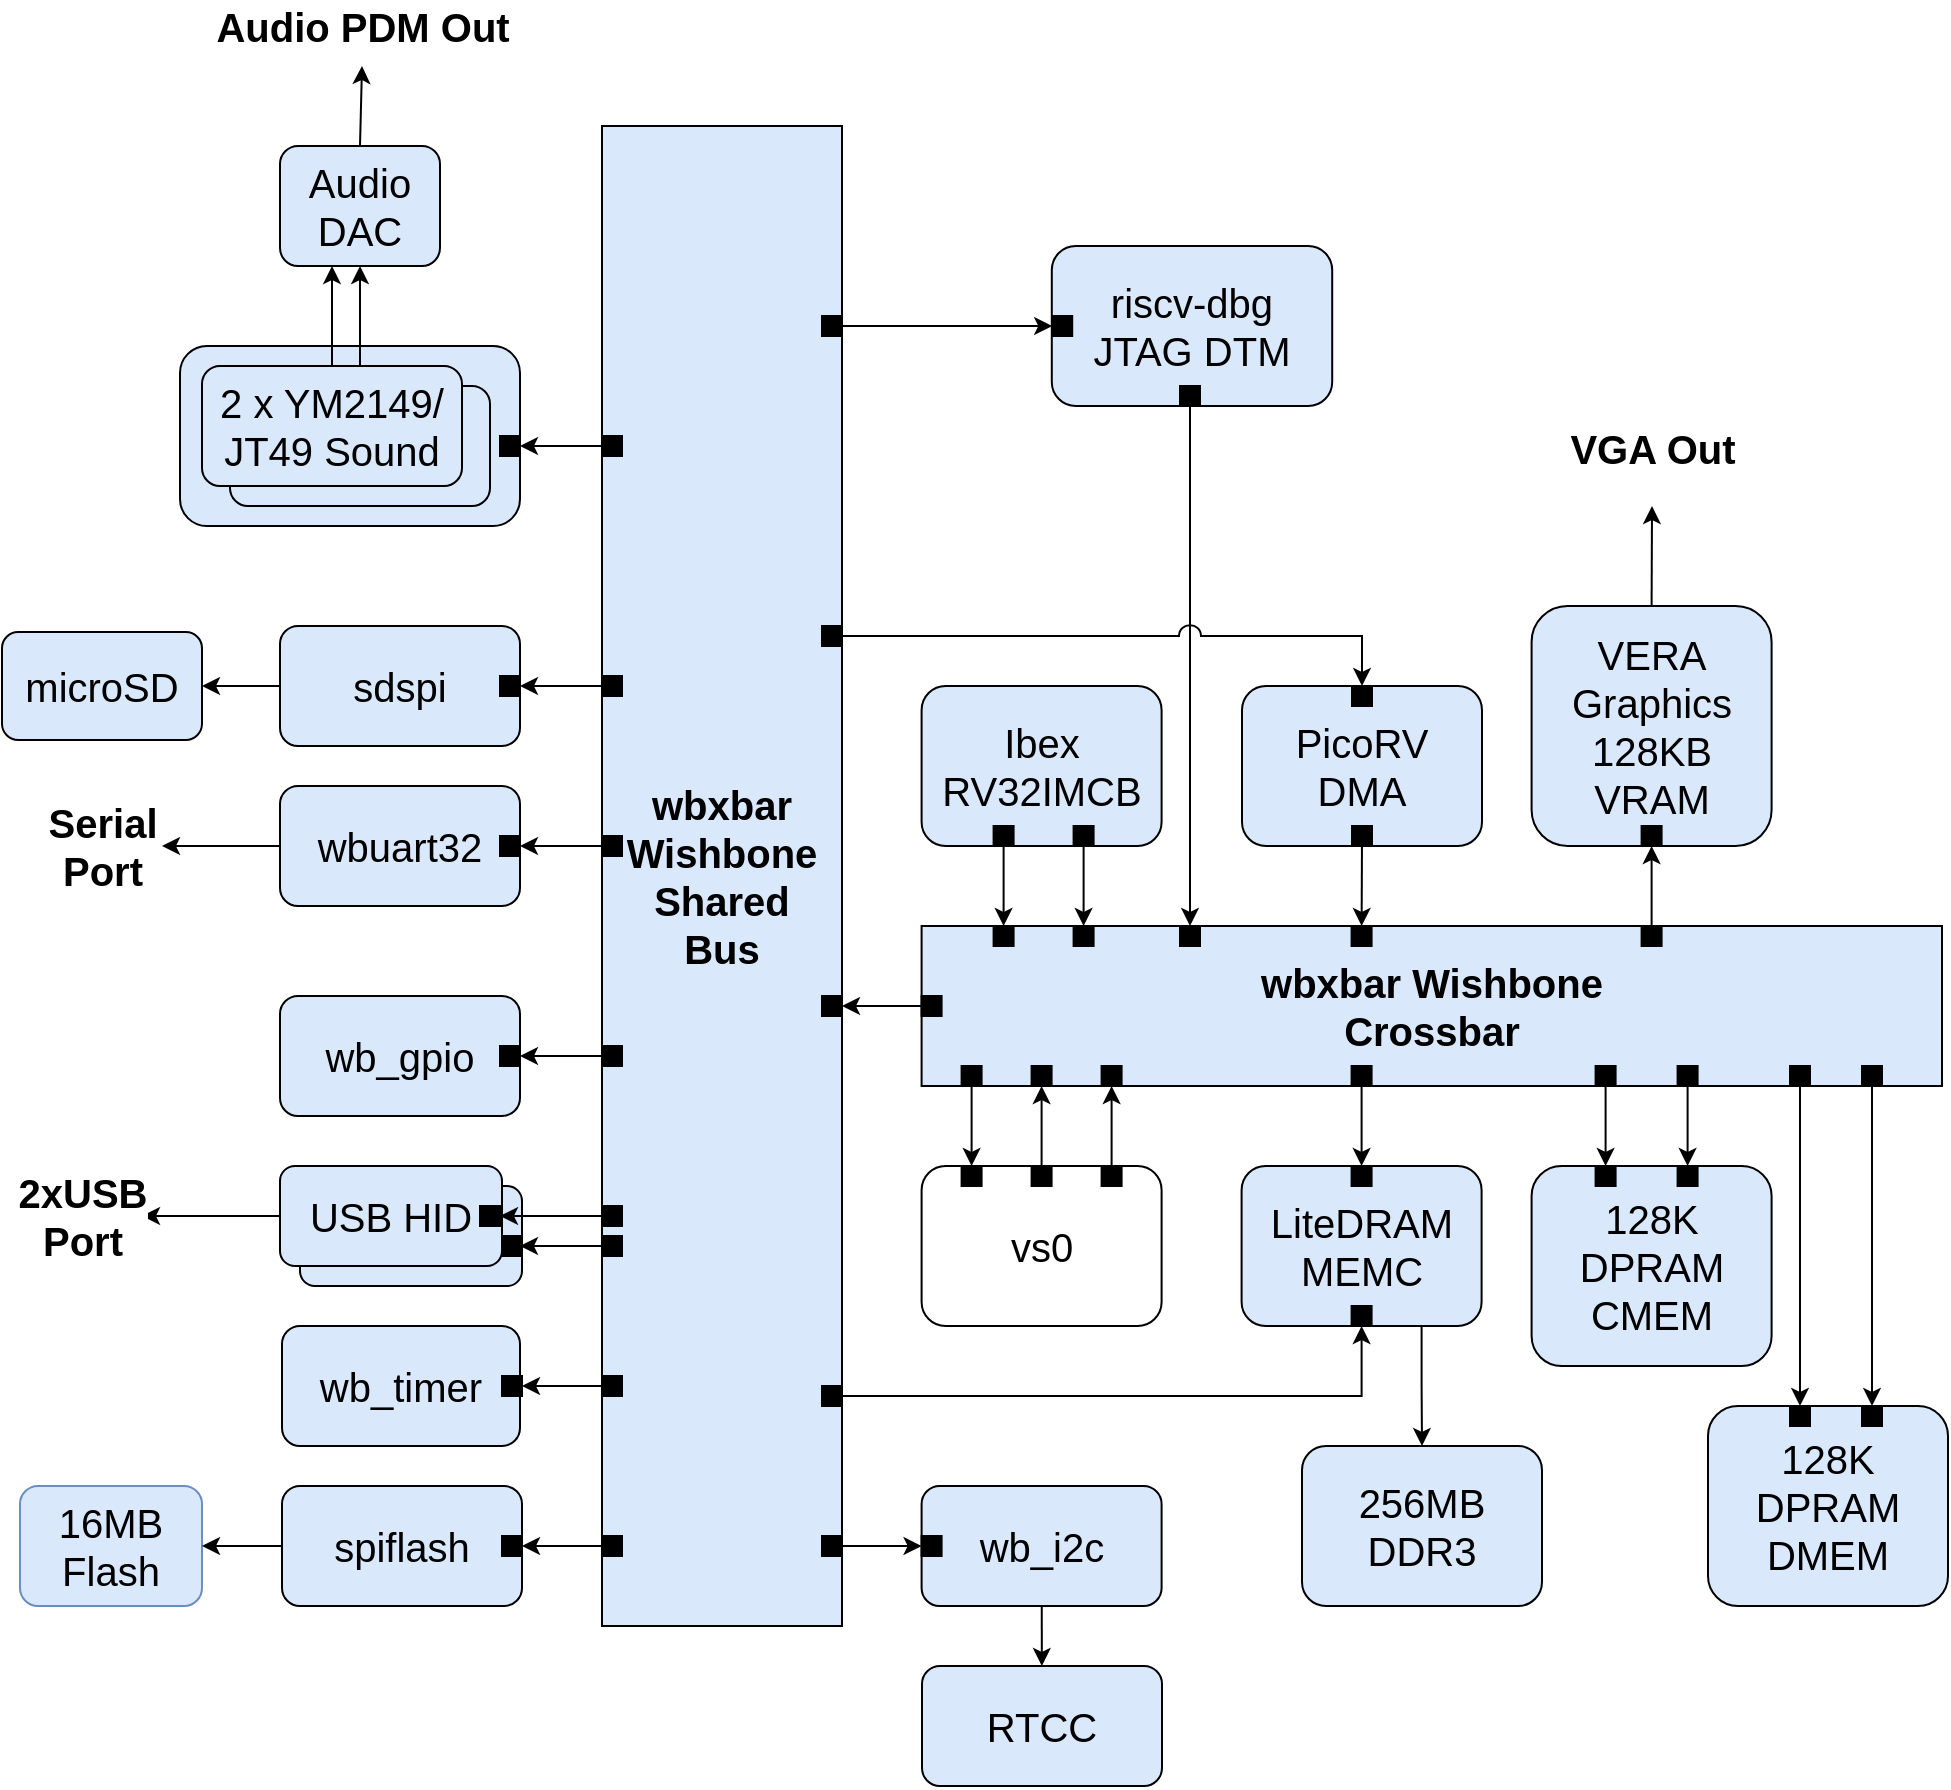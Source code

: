 <mxfile version="24.7.17">
  <diagram id="0d0418cf-194d-6f34-59b4-59e4f961d9f4" name="Page-1">
    <mxGraphModel dx="2920" dy="2419" grid="1" gridSize="10" guides="1" tooltips="1" connect="1" arrows="1" fold="1" page="1" pageScale="1" pageWidth="850" pageHeight="1100" background="#ffffff" math="0" shadow="0">
      <root>
        <mxCell id="0" />
        <mxCell id="1" parent="0" />
        <mxCell id="FLBWLRREEo4RobXQaIjN-500" value="" style="rounded=1;whiteSpace=wrap;html=1;fontSize=20;fillColor=#DAE8FC;" parent="1" vertex="1">
          <mxGeometry x="-371" y="-130" width="170" height="90" as="geometry" />
        </mxCell>
        <mxCell id="FLBWLRREEo4RobXQaIjN-583" value="" style="endArrow=classic;html=1;rounded=0;fontSize=20;" parent="1" source="FLBWLRREEo4RobXQaIjN-495" target="FLBWLRREEo4RobXQaIjN-580" edge="1">
          <mxGeometry width="50" height="50" relative="1" as="geometry">
            <mxPoint x="-280" y="-80" as="sourcePoint" />
            <mxPoint x="-230" y="-90" as="targetPoint" />
          </mxGeometry>
        </mxCell>
        <mxCell id="FLBWLRREEo4RobXQaIjN-495" value="YM2149" style="rounded=1;whiteSpace=wrap;html=1;fontSize=20;fillColor=#DAE8FC;" parent="1" vertex="1">
          <mxGeometry x="-346" y="-110" width="130" height="60" as="geometry" />
        </mxCell>
        <mxCell id="FLBWLRREEo4RobXQaIjN-517" value="USB HID" style="rounded=1;whiteSpace=wrap;html=1;fontSize=20;fillColor=#dae8fc;strokeColor=#000000;" parent="1" vertex="1">
          <mxGeometry x="-311" y="290" width="111" height="50" as="geometry" />
        </mxCell>
        <mxCell id="FLBWLRREEo4RobXQaIjN-560" value="" style="rounded=0;whiteSpace=wrap;html=1;fontSize=20;fillColor=#000000;strokeColor=#000000;" parent="1" vertex="1">
          <mxGeometry x="-211" y="315" width="10" height="10" as="geometry" />
        </mxCell>
        <mxCell id="FLBWLRREEo4RobXQaIjN-397" value="wbxbar Wishbone&lt;br&gt;Crossbar" style="rounded=0;whiteSpace=wrap;html=1;fontSize=20;fontStyle=1;fillColor=#DAE8FC;" parent="1" vertex="1">
          <mxGeometry x="-0.2" y="160" width="510.2" height="80" as="geometry" />
        </mxCell>
        <mxCell id="FLBWLRREEo4RobXQaIjN-398" value="128K&lt;br&gt;DPRAM&lt;br&gt;CMEM" style="rounded=1;whiteSpace=wrap;html=1;fontSize=20;fillColor=#DAE8FC;" parent="1" vertex="1">
          <mxGeometry x="304.8" y="280" width="120" height="100" as="geometry" />
        </mxCell>
        <mxCell id="FLBWLRREEo4RobXQaIjN-399" value="128K&lt;br&gt;DPRAM&lt;br&gt;DMEM" style="rounded=1;whiteSpace=wrap;html=1;fontSize=20;fillColor=#DAE8FC;" parent="1" vertex="1">
          <mxGeometry x="393" y="400" width="120" height="100" as="geometry" />
        </mxCell>
        <mxCell id="FLBWLRREEo4RobXQaIjN-400" value="Ibex&lt;br style=&quot;font-size: 20px&quot;&gt;RV32IMCB&lt;br style=&quot;font-size: 20px&quot;&gt;" style="rounded=1;whiteSpace=wrap;html=1;fontSize=20;fillColor=#dae8fc;strokeColor=#000000;" parent="1" vertex="1">
          <mxGeometry x="-0.2" y="40" width="120" height="80" as="geometry" />
        </mxCell>
        <mxCell id="FLBWLRREEo4RobXQaIjN-401" value="riscv-dbg&lt;br style=&quot;font-size: 20px;&quot;&gt;JTAG DTM&lt;br style=&quot;font-size: 20px;&quot;&gt;" style="rounded=1;whiteSpace=wrap;html=1;fontSize=20;fillColor=#DAE8FC;strokeColor=default;" parent="1" vertex="1">
          <mxGeometry x="64.9" y="-180" width="140.2" height="80" as="geometry" />
        </mxCell>
        <mxCell id="FLBWLRREEo4RobXQaIjN-402" value="LiteDRAM MEMC" style="rounded=1;whiteSpace=wrap;html=1;fontSize=20;fillColor=#DAE8FC;strokeColor=default;" parent="1" vertex="1">
          <mxGeometry x="159.8" y="280" width="120" height="80" as="geometry" />
        </mxCell>
        <mxCell id="FLBWLRREEo4RobXQaIjN-403" value="PicoRV&lt;br&gt;DMA" style="rounded=1;whiteSpace=wrap;html=1;fontSize=20;fillColor=#DAE8FC;" parent="1" vertex="1">
          <mxGeometry x="160" y="40" width="120" height="80" as="geometry" />
        </mxCell>
        <mxCell id="FLBWLRREEo4RobXQaIjN-404" value="VERA Graphics&lt;br&gt;128KB VRAM&lt;br&gt;" style="rounded=1;whiteSpace=wrap;html=1;fontSize=20;fillColor=#dae8fc;strokeColor=#000000;" parent="1" vertex="1">
          <mxGeometry x="304.8" width="120" height="120" as="geometry" />
        </mxCell>
        <mxCell id="FLBWLRREEo4RobXQaIjN-405" value="vs0" style="rounded=1;whiteSpace=wrap;html=1;fontSize=20;" parent="1" vertex="1">
          <mxGeometry x="-0.2" y="280" width="120" height="80" as="geometry" />
        </mxCell>
        <mxCell id="FLBWLRREEo4RobXQaIjN-419" value="" style="rounded=0;whiteSpace=wrap;html=1;fontSize=20;fillColor=#000000;" parent="1" vertex="1">
          <mxGeometry x="35.8" y="160" width="10" height="10" as="geometry" />
        </mxCell>
        <mxCell id="FLBWLRREEo4RobXQaIjN-422" value="" style="endArrow=classic;html=1;rounded=0;fontSize=20;" parent="1" source="FLBWLRREEo4RobXQaIjN-441" edge="1">
          <mxGeometry width="50" height="50" relative="1" as="geometry">
            <mxPoint x="40.8" y="130" as="sourcePoint" />
            <mxPoint x="40.8" y="160" as="targetPoint" />
          </mxGeometry>
        </mxCell>
        <mxCell id="FLBWLRREEo4RobXQaIjN-429" value="" style="endArrow=classic;html=1;rounded=0;fontSize=20;" parent="1" source="FLBWLRREEo4RobXQaIjN-442" target="FLBWLRREEo4RobXQaIjN-430" edge="1">
          <mxGeometry width="50" height="50" relative="1" as="geometry">
            <mxPoint x="80.8" y="130" as="sourcePoint" />
            <mxPoint x="-185.2" y="195" as="targetPoint" />
          </mxGeometry>
        </mxCell>
        <mxCell id="FLBWLRREEo4RobXQaIjN-430" value="" style="rounded=0;whiteSpace=wrap;html=1;fontSize=20;fillColor=#000000;" parent="1" vertex="1">
          <mxGeometry x="75.8" y="160" width="10" height="10" as="geometry" />
        </mxCell>
        <mxCell id="FLBWLRREEo4RobXQaIjN-432" value="" style="rounded=0;whiteSpace=wrap;html=1;fontSize=20;fillColor=#000000;" parent="1" vertex="1">
          <mxGeometry x="129" y="-110" width="10" height="10" as="geometry" />
        </mxCell>
        <mxCell id="FLBWLRREEo4RobXQaIjN-434" value="" style="endArrow=classic;html=1;rounded=0;fontSize=20;edgeStyle=orthogonalEdgeStyle;entryX=0.5;entryY=0;entryDx=0;entryDy=0;" parent="1" source="FLBWLRREEo4RobXQaIjN-432" target="vOdKWW2uF6KcDU7mGMfG-5" edge="1">
          <mxGeometry width="50" height="50" relative="1" as="geometry">
            <mxPoint x="-226.1" y="280" as="sourcePoint" />
            <mxPoint x="-176.1" y="230" as="targetPoint" />
          </mxGeometry>
        </mxCell>
        <mxCell id="FLBWLRREEo4RobXQaIjN-441" value="" style="rounded=0;whiteSpace=wrap;html=1;fontSize=20;fillColor=#000000;" parent="1" vertex="1">
          <mxGeometry x="35.8" y="110" width="10" height="10" as="geometry" />
        </mxCell>
        <mxCell id="FLBWLRREEo4RobXQaIjN-442" value="" style="rounded=0;whiteSpace=wrap;html=1;fontSize=20;fillColor=#000000;" parent="1" vertex="1">
          <mxGeometry x="75.8" y="110" width="10" height="10" as="geometry" />
        </mxCell>
        <mxCell id="FLBWLRREEo4RobXQaIjN-444" value="" style="rounded=0;whiteSpace=wrap;html=1;fontSize=20;fillColor=#000000;" parent="1" vertex="1">
          <mxGeometry x="359.8" y="160" width="10" height="10" as="geometry" />
        </mxCell>
        <mxCell id="FLBWLRREEo4RobXQaIjN-445" value="" style="rounded=0;whiteSpace=wrap;html=1;fontSize=20;fillColor=#000000;" parent="1" vertex="1">
          <mxGeometry x="359.8" y="110" width="10" height="10" as="geometry" />
        </mxCell>
        <mxCell id="FLBWLRREEo4RobXQaIjN-446" value="" style="endArrow=classic;html=1;rounded=0;fontSize=20;" parent="1" source="FLBWLRREEo4RobXQaIjN-444" target="FLBWLRREEo4RobXQaIjN-445" edge="1">
          <mxGeometry width="50" height="50" relative="1" as="geometry">
            <mxPoint x="114.8" y="370" as="sourcePoint" />
            <mxPoint x="164.8" y="320" as="targetPoint" />
          </mxGeometry>
        </mxCell>
        <mxCell id="FLBWLRREEo4RobXQaIjN-448" value="" style="rounded=0;whiteSpace=wrap;html=1;fontSize=20;fillColor=#000000;" parent="1" vertex="1">
          <mxGeometry x="215.0" y="110" width="10" height="10" as="geometry" />
        </mxCell>
        <mxCell id="FLBWLRREEo4RobXQaIjN-449" value="" style="rounded=0;whiteSpace=wrap;html=1;fontSize=20;fillColor=#000000;" parent="1" vertex="1">
          <mxGeometry x="214.8" y="160" width="10" height="10" as="geometry" />
        </mxCell>
        <mxCell id="FLBWLRREEo4RobXQaIjN-450" value="" style="endArrow=classic;html=1;rounded=0;fontSize=20;" parent="1" source="FLBWLRREEo4RobXQaIjN-448" target="FLBWLRREEo4RobXQaIjN-449" edge="1">
          <mxGeometry width="50" height="50" relative="1" as="geometry">
            <mxPoint x="129.8" y="270" as="sourcePoint" />
            <mxPoint x="179.8" y="220" as="targetPoint" />
          </mxGeometry>
        </mxCell>
        <mxCell id="FLBWLRREEo4RobXQaIjN-455" value="" style="rounded=0;whiteSpace=wrap;html=1;fontSize=20;fillColor=#000000;" parent="1" vertex="1">
          <mxGeometry x="19.8" y="280" width="10" height="10" as="geometry" />
        </mxCell>
        <mxCell id="FLBWLRREEo4RobXQaIjN-456" value="" style="rounded=0;whiteSpace=wrap;html=1;fontSize=20;fillColor=#000000;" parent="1" vertex="1">
          <mxGeometry x="19.8" y="230" width="10" height="10" as="geometry" />
        </mxCell>
        <mxCell id="FLBWLRREEo4RobXQaIjN-457" value="" style="endArrow=classic;html=1;rounded=0;fontSize=20;" parent="1" source="FLBWLRREEo4RobXQaIjN-456" target="FLBWLRREEo4RobXQaIjN-455" edge="1">
          <mxGeometry width="50" height="50" relative="1" as="geometry">
            <mxPoint x="123.8" y="280" as="sourcePoint" />
            <mxPoint x="173.8" y="230" as="targetPoint" />
          </mxGeometry>
        </mxCell>
        <mxCell id="FLBWLRREEo4RobXQaIjN-459" value="" style="rounded=0;whiteSpace=wrap;html=1;fontSize=20;fillColor=#000000;" parent="1" vertex="1">
          <mxGeometry x="54.8" y="230" width="10" height="10" as="geometry" />
        </mxCell>
        <mxCell id="FLBWLRREEo4RobXQaIjN-460" value="" style="rounded=0;whiteSpace=wrap;html=1;fontSize=20;fillColor=#000000;" parent="1" vertex="1">
          <mxGeometry x="54.8" y="280" width="10" height="10" as="geometry" />
        </mxCell>
        <mxCell id="FLBWLRREEo4RobXQaIjN-461" value="" style="endArrow=classic;html=1;rounded=0;fontSize=20;" parent="1" source="FLBWLRREEo4RobXQaIjN-460" target="FLBWLRREEo4RobXQaIjN-459" edge="1">
          <mxGeometry width="50" height="50" relative="1" as="geometry">
            <mxPoint x="118.8" y="280" as="sourcePoint" />
            <mxPoint x="168.8" y="230" as="targetPoint" />
          </mxGeometry>
        </mxCell>
        <mxCell id="FLBWLRREEo4RobXQaIjN-462" value="" style="rounded=0;whiteSpace=wrap;html=1;fontSize=20;fillColor=#000000;" parent="1" vertex="1">
          <mxGeometry x="214.8" y="280" width="10" height="10" as="geometry" />
        </mxCell>
        <mxCell id="FLBWLRREEo4RobXQaIjN-463" value="" style="rounded=0;whiteSpace=wrap;html=1;fontSize=20;fillColor=#000000;" parent="1" vertex="1">
          <mxGeometry x="214.8" y="230" width="10" height="10" as="geometry" />
        </mxCell>
        <mxCell id="FLBWLRREEo4RobXQaIjN-464" value="" style="endArrow=classic;html=1;rounded=0;fontSize=20;" parent="1" source="FLBWLRREEo4RobXQaIjN-463" target="FLBWLRREEo4RobXQaIjN-462" edge="1">
          <mxGeometry width="50" height="50" relative="1" as="geometry">
            <mxPoint x="139.8" y="280" as="sourcePoint" />
            <mxPoint x="189.8" y="230" as="targetPoint" />
          </mxGeometry>
        </mxCell>
        <mxCell id="FLBWLRREEo4RobXQaIjN-466" value="" style="rounded=0;whiteSpace=wrap;html=1;fontSize=20;fillColor=#000000;" parent="1" vertex="1">
          <mxGeometry x="336.8" y="280" width="10" height="10" as="geometry" />
        </mxCell>
        <mxCell id="FLBWLRREEo4RobXQaIjN-467" value="" style="rounded=0;whiteSpace=wrap;html=1;fontSize=20;fillColor=#000000;" parent="1" vertex="1">
          <mxGeometry x="336.8" y="230" width="10" height="10" as="geometry" />
        </mxCell>
        <mxCell id="FLBWLRREEo4RobXQaIjN-468" value="" style="endArrow=classic;html=1;rounded=0;fontSize=20;" parent="1" source="FLBWLRREEo4RobXQaIjN-467" target="FLBWLRREEo4RobXQaIjN-466" edge="1">
          <mxGeometry width="50" height="50" relative="1" as="geometry">
            <mxPoint x="124.8" y="280" as="sourcePoint" />
            <mxPoint x="174.8" y="230" as="targetPoint" />
          </mxGeometry>
        </mxCell>
        <mxCell id="FLBWLRREEo4RobXQaIjN-469" value="" style="rounded=0;whiteSpace=wrap;html=1;fontSize=20;fillColor=#000000;" parent="1" vertex="1">
          <mxGeometry x="377.8" y="280" width="10" height="10" as="geometry" />
        </mxCell>
        <mxCell id="FLBWLRREEo4RobXQaIjN-470" value="" style="rounded=0;whiteSpace=wrap;html=1;fontSize=20;fillColor=#000000;" parent="1" vertex="1">
          <mxGeometry x="377.8" y="230" width="10" height="10" as="geometry" />
        </mxCell>
        <mxCell id="FLBWLRREEo4RobXQaIjN-471" value="" style="endArrow=classic;html=1;rounded=0;fontSize=20;" parent="1" source="FLBWLRREEo4RobXQaIjN-470" target="FLBWLRREEo4RobXQaIjN-469" edge="1">
          <mxGeometry width="50" height="50" relative="1" as="geometry">
            <mxPoint x="124.8" y="280" as="sourcePoint" />
            <mxPoint x="174.8" y="230" as="targetPoint" />
          </mxGeometry>
        </mxCell>
        <mxCell id="FLBWLRREEo4RobXQaIjN-472" value="" style="rounded=0;whiteSpace=wrap;html=1;fontSize=20;fillColor=#000000;" parent="1" vertex="1">
          <mxGeometry x="434" y="400" width="10" height="10" as="geometry" />
        </mxCell>
        <mxCell id="FLBWLRREEo4RobXQaIjN-473" value="" style="rounded=0;whiteSpace=wrap;html=1;fontSize=20;fillColor=#000000;" parent="1" vertex="1">
          <mxGeometry x="434" y="230" width="10" height="10" as="geometry" />
        </mxCell>
        <mxCell id="FLBWLRREEo4RobXQaIjN-474" value="" style="endArrow=classic;html=1;rounded=0;fontSize=20;" parent="1" source="FLBWLRREEo4RobXQaIjN-473" target="FLBWLRREEo4RobXQaIjN-472" edge="1">
          <mxGeometry width="50" height="50" relative="1" as="geometry">
            <mxPoint x="124.8" y="280" as="sourcePoint" />
            <mxPoint x="174.8" y="230" as="targetPoint" />
          </mxGeometry>
        </mxCell>
        <mxCell id="FLBWLRREEo4RobXQaIjN-475" value="" style="rounded=0;whiteSpace=wrap;html=1;fontSize=20;fillColor=#000000;" parent="1" vertex="1">
          <mxGeometry x="470.0" y="400" width="10" height="10" as="geometry" />
        </mxCell>
        <mxCell id="FLBWLRREEo4RobXQaIjN-476" value="" style="rounded=0;whiteSpace=wrap;html=1;fontSize=20;fillColor=#000000;" parent="1" vertex="1">
          <mxGeometry x="470.0" y="230" width="10" height="10" as="geometry" />
        </mxCell>
        <mxCell id="FLBWLRREEo4RobXQaIjN-477" value="" style="endArrow=classic;html=1;rounded=0;fontSize=20;" parent="1" source="FLBWLRREEo4RobXQaIjN-476" target="FLBWLRREEo4RobXQaIjN-475" edge="1">
          <mxGeometry width="50" height="50" relative="1" as="geometry">
            <mxPoint x="124.8" y="280" as="sourcePoint" />
            <mxPoint x="174.8" y="230" as="targetPoint" />
          </mxGeometry>
        </mxCell>
        <mxCell id="FLBWLRREEo4RobXQaIjN-479" value="&lt;b&gt;wbxbar&lt;br&gt;Wishbone&lt;br&gt;Shared&lt;br&gt;Bus&lt;/b&gt;" style="rounded=0;whiteSpace=wrap;html=1;fontSize=20;fillColor=#DAE8FC;" parent="1" vertex="1">
          <mxGeometry x="-160" y="-240" width="120" height="750" as="geometry" />
        </mxCell>
        <mxCell id="FLBWLRREEo4RobXQaIjN-480" value="" style="rounded=0;whiteSpace=wrap;html=1;fontSize=20;fillColor=#000000;" parent="1" vertex="1">
          <mxGeometry x="-50" y="195" width="10" height="10" as="geometry" />
        </mxCell>
        <mxCell id="FLBWLRREEo4RobXQaIjN-481" value="" style="rounded=0;whiteSpace=wrap;html=1;fontSize=20;fillColor=#000000;" parent="1" vertex="1">
          <mxGeometry x="-0.2" y="195" width="10" height="10" as="geometry" />
        </mxCell>
        <mxCell id="FLBWLRREEo4RobXQaIjN-482" value="" style="endArrow=classic;html=1;rounded=0;fontSize=20;edgeStyle=orthogonalEdgeStyle;" parent="1" source="FLBWLRREEo4RobXQaIjN-481" target="FLBWLRREEo4RobXQaIjN-480" edge="1">
          <mxGeometry width="50" height="50" relative="1" as="geometry">
            <mxPoint x="140" y="400" as="sourcePoint" />
            <mxPoint x="190" y="350" as="targetPoint" />
          </mxGeometry>
        </mxCell>
        <mxCell id="FLBWLRREEo4RobXQaIjN-485" value="" style="rounded=0;whiteSpace=wrap;html=1;fontSize=20;fillColor=#000000;" parent="1" vertex="1">
          <mxGeometry x="65.1" y="-145" width="10" height="10" as="geometry" />
        </mxCell>
        <mxCell id="FLBWLRREEo4RobXQaIjN-486" value="" style="rounded=0;whiteSpace=wrap;html=1;fontSize=20;fillColor=#000000;" parent="1" vertex="1">
          <mxGeometry x="-50" y="-145" width="10" height="10" as="geometry" />
        </mxCell>
        <mxCell id="FLBWLRREEo4RobXQaIjN-487" value="" style="endArrow=classic;html=1;rounded=0;fontSize=20;edgeStyle=orthogonalEdgeStyle;" parent="1" source="FLBWLRREEo4RobXQaIjN-486" target="FLBWLRREEo4RobXQaIjN-485" edge="1">
          <mxGeometry width="50" height="50" relative="1" as="geometry">
            <mxPoint x="140" y="280" as="sourcePoint" />
            <mxPoint x="190" y="230" as="targetPoint" />
          </mxGeometry>
        </mxCell>
        <mxCell id="FLBWLRREEo4RobXQaIjN-489" value="" style="rounded=0;whiteSpace=wrap;html=1;fontSize=20;fillColor=#000000;" parent="1" vertex="1">
          <mxGeometry x="215.0" y="40" width="10" height="10" as="geometry" />
        </mxCell>
        <mxCell id="FLBWLRREEo4RobXQaIjN-490" value="" style="rounded=0;whiteSpace=wrap;html=1;fontSize=20;fillColor=#000000;" parent="1" vertex="1">
          <mxGeometry x="-50" y="10" width="10" height="10" as="geometry" />
        </mxCell>
        <mxCell id="FLBWLRREEo4RobXQaIjN-492" value="" style="rounded=0;whiteSpace=wrap;html=1;fontSize=20;fillColor=#000000;" parent="1" vertex="1">
          <mxGeometry x="214.8" y="350" width="10" height="10" as="geometry" />
        </mxCell>
        <mxCell id="FLBWLRREEo4RobXQaIjN-493" value="" style="rounded=0;whiteSpace=wrap;html=1;fontSize=20;fillColor=#000000;" parent="1" vertex="1">
          <mxGeometry x="-50" y="390" width="10" height="10" as="geometry" />
        </mxCell>
        <mxCell id="FLBWLRREEo4RobXQaIjN-494" value="" style="endArrow=classic;html=1;rounded=0;fontSize=20;edgeStyle=orthogonalEdgeStyle;" parent="1" source="FLBWLRREEo4RobXQaIjN-493" target="FLBWLRREEo4RobXQaIjN-492" edge="1">
          <mxGeometry width="50" height="50" relative="1" as="geometry">
            <mxPoint x="140" y="400" as="sourcePoint" />
            <mxPoint x="190" y="350" as="targetPoint" />
          </mxGeometry>
        </mxCell>
        <mxCell id="FLBWLRREEo4RobXQaIjN-496" value="2 x YM2149/&lt;br&gt;JT49 Sound" style="rounded=1;whiteSpace=wrap;html=1;fontSize=20;fillColor=#DAE8FC;" parent="1" vertex="1">
          <mxGeometry x="-360" y="-120" width="130" height="60" as="geometry" />
        </mxCell>
        <mxCell id="FLBWLRREEo4RobXQaIjN-497" value="" style="rounded=0;whiteSpace=wrap;html=1;fontSize=20;fillColor=#000000;" parent="1" vertex="1">
          <mxGeometry x="-211" y="-85" width="10" height="10" as="geometry" />
        </mxCell>
        <mxCell id="FLBWLRREEo4RobXQaIjN-498" value="" style="rounded=0;whiteSpace=wrap;html=1;fontSize=20;fillColor=#000000;" parent="1" vertex="1">
          <mxGeometry x="-160" y="-85" width="10" height="10" as="geometry" />
        </mxCell>
        <mxCell id="FLBWLRREEo4RobXQaIjN-499" value="" style="endArrow=classic;html=1;rounded=0;fontSize=20;" parent="1" source="FLBWLRREEo4RobXQaIjN-498" target="FLBWLRREEo4RobXQaIjN-497" edge="1">
          <mxGeometry width="50" height="50" relative="1" as="geometry">
            <mxPoint x="140" y="350" as="sourcePoint" />
            <mxPoint x="190" y="300" as="targetPoint" />
          </mxGeometry>
        </mxCell>
        <mxCell id="FLBWLRREEo4RobXQaIjN-501" value="sdspi" style="rounded=1;whiteSpace=wrap;html=1;fontSize=20;fillColor=#DAE8FC;strokeColor=default;" parent="1" vertex="1">
          <mxGeometry x="-321.0" y="10" width="120" height="60" as="geometry" />
        </mxCell>
        <mxCell id="FLBWLRREEo4RobXQaIjN-502" value="" style="rounded=0;whiteSpace=wrap;html=1;fontSize=20;fillColor=#000000;strokeColor=default;" parent="1" vertex="1">
          <mxGeometry x="-211" y="35" width="10" height="10" as="geometry" />
        </mxCell>
        <mxCell id="FLBWLRREEo4RobXQaIjN-503" value="" style="rounded=0;whiteSpace=wrap;html=1;fontSize=20;fillColor=#000000;" parent="1" vertex="1">
          <mxGeometry x="-160" y="35" width="10" height="10" as="geometry" />
        </mxCell>
        <mxCell id="FLBWLRREEo4RobXQaIjN-504" value="" style="endArrow=classic;html=1;rounded=0;fontSize=20;" parent="1" source="FLBWLRREEo4RobXQaIjN-503" target="FLBWLRREEo4RobXQaIjN-502" edge="1">
          <mxGeometry width="50" height="50" relative="1" as="geometry">
            <mxPoint x="140" y="370" as="sourcePoint" />
            <mxPoint x="190" y="320" as="targetPoint" />
          </mxGeometry>
        </mxCell>
        <mxCell id="FLBWLRREEo4RobXQaIjN-505" value="wbuart32" style="rounded=1;whiteSpace=wrap;html=1;fontSize=20;fillColor=#DAE8FC;strokeColor=default;" parent="1" vertex="1">
          <mxGeometry x="-321.0" y="90" width="120" height="60" as="geometry" />
        </mxCell>
        <mxCell id="FLBWLRREEo4RobXQaIjN-506" value="" style="rounded=0;whiteSpace=wrap;html=1;fontSize=20;fillColor=#000000;" parent="1" vertex="1">
          <mxGeometry x="-211" y="115" width="10" height="10" as="geometry" />
        </mxCell>
        <mxCell id="FLBWLRREEo4RobXQaIjN-507" value="" style="rounded=0;whiteSpace=wrap;html=1;fontSize=20;fillColor=#000000;" parent="1" vertex="1">
          <mxGeometry x="-160" y="115" width="10" height="10" as="geometry" />
        </mxCell>
        <mxCell id="FLBWLRREEo4RobXQaIjN-508" value="" style="endArrow=classic;html=1;rounded=0;fontSize=20;" parent="1" source="FLBWLRREEo4RobXQaIjN-507" target="FLBWLRREEo4RobXQaIjN-506" edge="1">
          <mxGeometry width="50" height="50" relative="1" as="geometry">
            <mxPoint x="140" y="370" as="sourcePoint" />
            <mxPoint x="190" y="320" as="targetPoint" />
          </mxGeometry>
        </mxCell>
        <mxCell id="FLBWLRREEo4RobXQaIjN-509" value="wb_gpio" style="rounded=1;whiteSpace=wrap;html=1;fontSize=20;fillColor=#DAE8FC;strokeColor=default;" parent="1" vertex="1">
          <mxGeometry x="-321" y="195" width="120" height="60" as="geometry" />
        </mxCell>
        <mxCell id="FLBWLRREEo4RobXQaIjN-510" value="" style="rounded=0;whiteSpace=wrap;html=1;fontSize=20;fillColor=#000000;" parent="1" vertex="1">
          <mxGeometry x="-211" y="220" width="10" height="10" as="geometry" />
        </mxCell>
        <mxCell id="FLBWLRREEo4RobXQaIjN-511" value="" style="rounded=0;whiteSpace=wrap;html=1;fontSize=20;fillColor=#000000;" parent="1" vertex="1">
          <mxGeometry x="-160" y="220" width="10" height="10" as="geometry" />
        </mxCell>
        <mxCell id="FLBWLRREEo4RobXQaIjN-512" value="" style="endArrow=classic;html=1;rounded=0;fontSize=20;" parent="1" source="FLBWLRREEo4RobXQaIjN-511" target="FLBWLRREEo4RobXQaIjN-510" edge="1">
          <mxGeometry width="50" height="50" relative="1" as="geometry">
            <mxPoint x="140" y="400" as="sourcePoint" />
            <mxPoint x="190" y="350" as="targetPoint" />
          </mxGeometry>
        </mxCell>
        <mxCell id="FLBWLRREEo4RobXQaIjN-513" value="USB HID" style="rounded=1;whiteSpace=wrap;html=1;fontSize=20;fillColor=#dae8fc;strokeColor=#000000;" parent="1" vertex="1">
          <mxGeometry x="-321" y="280" width="111" height="50" as="geometry" />
        </mxCell>
        <mxCell id="FLBWLRREEo4RobXQaIjN-528" value="&lt;font style=&quot;font-size: 20px;&quot;&gt;wb_timer&lt;br style=&quot;font-size: 20px;&quot;&gt;&lt;/font&gt;" style="rounded=1;whiteSpace=wrap;html=1;fillColor=#DAE8FC;strokeColor=default;fontSize=20;" parent="1" vertex="1">
          <mxGeometry x="-320" y="360" width="119" height="60" as="geometry" />
        </mxCell>
        <mxCell id="FLBWLRREEo4RobXQaIjN-532" value="spiflash" style="rounded=1;whiteSpace=wrap;html=1;fontSize=20;align=center;fillColor=#dae8fc;strokeColor=#000000;" parent="1" vertex="1">
          <mxGeometry x="-320" y="440" width="120" height="60" as="geometry" />
        </mxCell>
        <mxCell id="FLBWLRREEo4RobXQaIjN-555" value="" style="endArrow=classic;html=1;rounded=0;fontSize=20;" parent="1" source="FLBWLRREEo4RobXQaIjN-557" target="FLBWLRREEo4RobXQaIjN-556" edge="1">
          <mxGeometry width="50" height="50" relative="1" as="geometry">
            <mxPoint x="-375" y="360" as="sourcePoint" />
            <mxPoint x="-350" y="310" as="targetPoint" />
          </mxGeometry>
        </mxCell>
        <mxCell id="FLBWLRREEo4RobXQaIjN-556" value="" style="rounded=0;whiteSpace=wrap;html=1;fontSize=20;fillColor=#000000;strokeColor=#000000;" parent="1" vertex="1">
          <mxGeometry x="-221" y="300" width="10" height="10" as="geometry" />
        </mxCell>
        <mxCell id="FLBWLRREEo4RobXQaIjN-557" value="" style="rounded=0;whiteSpace=wrap;html=1;fontSize=20;strokeColor=#000000;fillColor=#000000;" parent="1" vertex="1">
          <mxGeometry x="-160" y="300" width="10" height="10" as="geometry" />
        </mxCell>
        <mxCell id="FLBWLRREEo4RobXQaIjN-559" value="" style="endArrow=classic;html=1;rounded=0;fontSize=20;" parent="1" source="FLBWLRREEo4RobXQaIjN-561" target="FLBWLRREEo4RobXQaIjN-560" edge="1">
          <mxGeometry width="50" height="50" relative="1" as="geometry">
            <mxPoint x="-375" y="360" as="sourcePoint" />
            <mxPoint x="-350" y="310" as="targetPoint" />
          </mxGeometry>
        </mxCell>
        <mxCell id="FLBWLRREEo4RobXQaIjN-561" value="" style="rounded=0;whiteSpace=wrap;html=1;fontSize=20;strokeColor=#000000;fillColor=#000000;" parent="1" vertex="1">
          <mxGeometry x="-160" y="315" width="10" height="10" as="geometry" />
        </mxCell>
        <mxCell id="FLBWLRREEo4RobXQaIjN-562" value="" style="endArrow=classic;html=1;rounded=0;fontSize=20;" parent="1" source="FLBWLRREEo4RobXQaIjN-564" target="FLBWLRREEo4RobXQaIjN-563" edge="1">
          <mxGeometry width="50" height="50" relative="1" as="geometry">
            <mxPoint x="-375" y="360" as="sourcePoint" />
            <mxPoint x="-350" y="310" as="targetPoint" />
          </mxGeometry>
        </mxCell>
        <mxCell id="FLBWLRREEo4RobXQaIjN-563" value="" style="rounded=0;whiteSpace=wrap;html=1;fontSize=20;fillColor=#000000;strokeColor=#000000;" parent="1" vertex="1">
          <mxGeometry x="-210" y="385" width="10" height="10" as="geometry" />
        </mxCell>
        <mxCell id="FLBWLRREEo4RobXQaIjN-564" value="" style="rounded=0;whiteSpace=wrap;html=1;fontSize=20;strokeColor=#000000;fillColor=#000000;" parent="1" vertex="1">
          <mxGeometry x="-160" y="385" width="10" height="10" as="geometry" />
        </mxCell>
        <mxCell id="FLBWLRREEo4RobXQaIjN-566" value="" style="endArrow=classic;html=1;rounded=0;fontSize=20;" parent="1" source="FLBWLRREEo4RobXQaIjN-568" target="FLBWLRREEo4RobXQaIjN-567" edge="1">
          <mxGeometry width="50" height="50" relative="1" as="geometry">
            <mxPoint x="-375" y="360" as="sourcePoint" />
            <mxPoint x="-350" y="310" as="targetPoint" />
          </mxGeometry>
        </mxCell>
        <mxCell id="FLBWLRREEo4RobXQaIjN-567" value="" style="rounded=0;whiteSpace=wrap;html=1;fontSize=20;fillColor=#000000;strokeColor=#000000;" parent="1" vertex="1">
          <mxGeometry x="-210" y="465" width="10" height="10" as="geometry" />
        </mxCell>
        <mxCell id="FLBWLRREEo4RobXQaIjN-568" value="" style="rounded=0;whiteSpace=wrap;html=1;fontSize=20;strokeColor=#000000;fillColor=#000000;" parent="1" vertex="1">
          <mxGeometry x="-160" y="465" width="10" height="10" as="geometry" />
        </mxCell>
        <mxCell id="FLBWLRREEo4RobXQaIjN-578" value="256MB DDR3" style="rounded=1;whiteSpace=wrap;html=1;fontSize=20;fillColor=#DAE8FC;strokeColor=default;" parent="1" vertex="1">
          <mxGeometry x="190" y="420" width="120" height="80" as="geometry" />
        </mxCell>
        <mxCell id="FLBWLRREEo4RobXQaIjN-579" value="" style="endArrow=classic;html=1;rounded=0;fontSize=20;exitX=0.75;exitY=1;exitDx=0;exitDy=0;entryX=0.5;entryY=0;entryDx=0;entryDy=0;edgeStyle=orthogonalEdgeStyle;" parent="1" source="FLBWLRREEo4RobXQaIjN-402" target="FLBWLRREEo4RobXQaIjN-578" edge="1">
          <mxGeometry width="50" height="50" relative="1" as="geometry">
            <mxPoint x="240" y="500" as="sourcePoint" />
            <mxPoint x="290" y="450" as="targetPoint" />
          </mxGeometry>
        </mxCell>
        <mxCell id="FLBWLRREEo4RobXQaIjN-580" value="Audio DAC" style="rounded=1;whiteSpace=wrap;html=1;fontColor=#000000;strokeColor=#000000;strokeWidth=1;fillColor=#DAE8FC;fontSize=20;" parent="1" vertex="1">
          <mxGeometry x="-321" y="-230" width="80" height="60" as="geometry" />
        </mxCell>
        <mxCell id="FLBWLRREEo4RobXQaIjN-585" value="" style="endArrow=classic;html=1;rounded=0;fontSize=20;" parent="1" source="FLBWLRREEo4RobXQaIjN-496" edge="1">
          <mxGeometry width="50" height="50" relative="1" as="geometry">
            <mxPoint x="-280" y="-40" as="sourcePoint" />
            <mxPoint x="-295" y="-170" as="targetPoint" />
          </mxGeometry>
        </mxCell>
        <mxCell id="FLBWLRREEo4RobXQaIjN-586" value="microSD" style="rounded=1;whiteSpace=wrap;html=1;fontSize=20;align=center;fillColor=#DAE8FC;strokeColor=default;" parent="1" vertex="1">
          <mxGeometry x="-460" y="13" width="100" height="54" as="geometry" />
        </mxCell>
        <mxCell id="FLBWLRREEo4RobXQaIjN-587" value="" style="endArrow=classic;html=1;rounded=0;fontSize=20;strokeColor=default;" parent="1" source="FLBWLRREEo4RobXQaIjN-501" target="FLBWLRREEo4RobXQaIjN-586" edge="1">
          <mxGeometry width="50" height="50" relative="1" as="geometry">
            <mxPoint x="-130" y="270" as="sourcePoint" />
            <mxPoint x="-80" y="220" as="targetPoint" />
          </mxGeometry>
        </mxCell>
        <mxCell id="FLBWLRREEo4RobXQaIjN-588" value="16MB Flash" style="rounded=1;whiteSpace=wrap;html=1;fontSize=20;align=center;fillColor=#dae8fc;strokeColor=#6c8ebf;" parent="1" vertex="1">
          <mxGeometry x="-451" y="440" width="91" height="60" as="geometry" />
        </mxCell>
        <mxCell id="FLBWLRREEo4RobXQaIjN-589" value="" style="endArrow=classic;html=1;rounded=0;fontSize=20;" parent="1" source="FLBWLRREEo4RobXQaIjN-532" target="FLBWLRREEo4RobXQaIjN-588" edge="1">
          <mxGeometry width="50" height="50" relative="1" as="geometry">
            <mxPoint x="-160" y="270" as="sourcePoint" />
            <mxPoint x="-110" y="220" as="targetPoint" />
          </mxGeometry>
        </mxCell>
        <mxCell id="FLBWLRREEo4RobXQaIjN-602" value="&lt;b&gt;Audio PDM Out&lt;/b&gt;" style="endArrow=classic;html=1;rounded=0;fontSize=20;exitX=0.5;exitY=0;exitDx=0;exitDy=0;" parent="1" source="FLBWLRREEo4RobXQaIjN-580" edge="1">
          <mxGeometry x="1" y="20" width="50" height="50" relative="1" as="geometry">
            <mxPoint y="-380" as="sourcePoint" />
            <mxPoint x="-280" y="-270" as="targetPoint" />
            <mxPoint x="20" y="-20" as="offset" />
          </mxGeometry>
        </mxCell>
        <mxCell id="FLBWLRREEo4RobXQaIjN-603" value="VGA Out" style="endArrow=classic;html=1;rounded=0;fontSize=20;exitX=0.5;exitY=0;exitDx=0;exitDy=0;fontStyle=1" parent="1" source="FLBWLRREEo4RobXQaIjN-404" edge="1">
          <mxGeometry x="1" y="30" width="50" height="50" relative="1" as="geometry">
            <mxPoint x="-15" y="70" as="sourcePoint" />
            <mxPoint x="365" y="-50" as="targetPoint" />
            <mxPoint x="30" y="-29" as="offset" />
          </mxGeometry>
        </mxCell>
        <mxCell id="FLBWLRREEo4RobXQaIjN-604" value="&lt;b&gt;Serial&lt;br&gt;Port&lt;/b&gt;" style="endArrow=classic;html=1;rounded=0;fontSize=20;exitX=0;exitY=0.5;exitDx=0;exitDy=0;" parent="1" source="FLBWLRREEo4RobXQaIjN-505" edge="1">
          <mxGeometry x="1" y="30" width="50" height="50" relative="1" as="geometry">
            <mxPoint x="-230" y="240" as="sourcePoint" />
            <mxPoint x="-380" y="120" as="targetPoint" />
            <mxPoint x="-30" y="-30" as="offset" />
          </mxGeometry>
        </mxCell>
        <mxCell id="vOdKWW2uF6KcDU7mGMfG-5" value="" style="rounded=0;whiteSpace=wrap;html=1;fontSize=20;fillColor=#000000;" parent="1" vertex="1">
          <mxGeometry x="129" y="160" width="10" height="10" as="geometry" />
        </mxCell>
        <mxCell id="vOdKWW2uF6KcDU7mGMfG-10" value="" style="endArrow=classic;html=1;rounded=0;fontSize=20;strokeColor=default;jumpStyle=arc;exitX=1;exitY=0.5;exitDx=0;exitDy=0;entryX=0.5;entryY=0;entryDx=0;entryDy=0;edgeStyle=orthogonalEdgeStyle;jumpSize=11;" parent="1" source="FLBWLRREEo4RobXQaIjN-490" target="FLBWLRREEo4RobXQaIjN-489" edge="1">
          <mxGeometry width="50" height="50" relative="1" as="geometry">
            <mxPoint x="220" y="-10" as="sourcePoint" />
            <mxPoint x="270" y="-60" as="targetPoint" />
          </mxGeometry>
        </mxCell>
        <mxCell id="vOdKWW2uF6KcDU7mGMfG-11" value="&lt;b&gt;2xUSB&lt;br&gt;Port&lt;/b&gt;" style="endArrow=classic;html=1;rounded=0;fontSize=20;exitX=0;exitY=0.5;exitDx=0;exitDy=0;" parent="1" source="FLBWLRREEo4RobXQaIjN-513" edge="1">
          <mxGeometry x="1" y="30" width="50" height="50" relative="1" as="geometry">
            <mxPoint x="-311.0" y="160" as="sourcePoint" />
            <mxPoint x="-390" y="305" as="targetPoint" />
            <mxPoint x="-30" y="-30" as="offset" />
          </mxGeometry>
        </mxCell>
        <mxCell id="982IbK_s0J7Qj91UOSw4-1" value="wb_i2c" style="rounded=1;whiteSpace=wrap;html=1;fontSize=20;align=center;fillColor=#dae8fc;strokeColor=#000000;" parent="1" vertex="1">
          <mxGeometry x="-0.2" y="440" width="120" height="60" as="geometry" />
        </mxCell>
        <mxCell id="982IbK_s0J7Qj91UOSw4-2" value="" style="endArrow=classic;html=1;rounded=0;fontSize=20;" parent="1" source="982IbK_s0J7Qj91UOSw4-4" target="982IbK_s0J7Qj91UOSw4-3" edge="1">
          <mxGeometry width="50" height="50" relative="1" as="geometry">
            <mxPoint x="-375" y="345" as="sourcePoint" />
            <mxPoint x="-350" y="295" as="targetPoint" />
          </mxGeometry>
        </mxCell>
        <mxCell id="982IbK_s0J7Qj91UOSw4-3" value="" style="rounded=0;whiteSpace=wrap;html=1;fontSize=20;fillColor=#000000;strokeColor=#000000;" parent="1" vertex="1">
          <mxGeometry x="-0.2" y="465" width="10" height="10" as="geometry" />
        </mxCell>
        <mxCell id="982IbK_s0J7Qj91UOSw4-4" value="" style="rounded=0;whiteSpace=wrap;html=1;fontSize=20;strokeColor=#000000;fillColor=#000000;" parent="1" vertex="1">
          <mxGeometry x="-50" y="465" width="10" height="10" as="geometry" />
        </mxCell>
        <mxCell id="LwgXlr3yUNS4f10sqHcQ-1" value="RTCC" style="rounded=1;whiteSpace=wrap;html=1;fontSize=20;align=center;fillColor=#dae8fc;strokeColor=#000000;" parent="1" vertex="1">
          <mxGeometry y="530" width="120" height="60" as="geometry" />
        </mxCell>
        <mxCell id="LwgXlr3yUNS4f10sqHcQ-2" value="" style="endArrow=classic;html=1;rounded=0;" parent="1" source="982IbK_s0J7Qj91UOSw4-1" target="LwgXlr3yUNS4f10sqHcQ-1" edge="1">
          <mxGeometry width="50" height="50" relative="1" as="geometry">
            <mxPoint x="-140" y="610" as="sourcePoint" />
            <mxPoint x="-90" y="560" as="targetPoint" />
          </mxGeometry>
        </mxCell>
        <mxCell id="ALevJJCQc9MknvfrLfr0-1" value="" style="rounded=0;whiteSpace=wrap;html=1;fontSize=20;fillColor=#000000;" vertex="1" parent="1">
          <mxGeometry x="89.8" y="230" width="10" height="10" as="geometry" />
        </mxCell>
        <mxCell id="ALevJJCQc9MknvfrLfr0-2" value="" style="rounded=0;whiteSpace=wrap;html=1;fontSize=20;fillColor=#000000;" vertex="1" parent="1">
          <mxGeometry x="89.8" y="280" width="10" height="10" as="geometry" />
        </mxCell>
        <mxCell id="ALevJJCQc9MknvfrLfr0-3" value="" style="endArrow=classic;html=1;rounded=0;fontSize=20;" edge="1" parent="1" source="ALevJJCQc9MknvfrLfr0-2" target="ALevJJCQc9MknvfrLfr0-1">
          <mxGeometry width="50" height="50" relative="1" as="geometry">
            <mxPoint x="153.8" y="280" as="sourcePoint" />
            <mxPoint x="203.8" y="230" as="targetPoint" />
          </mxGeometry>
        </mxCell>
      </root>
    </mxGraphModel>
  </diagram>
</mxfile>
